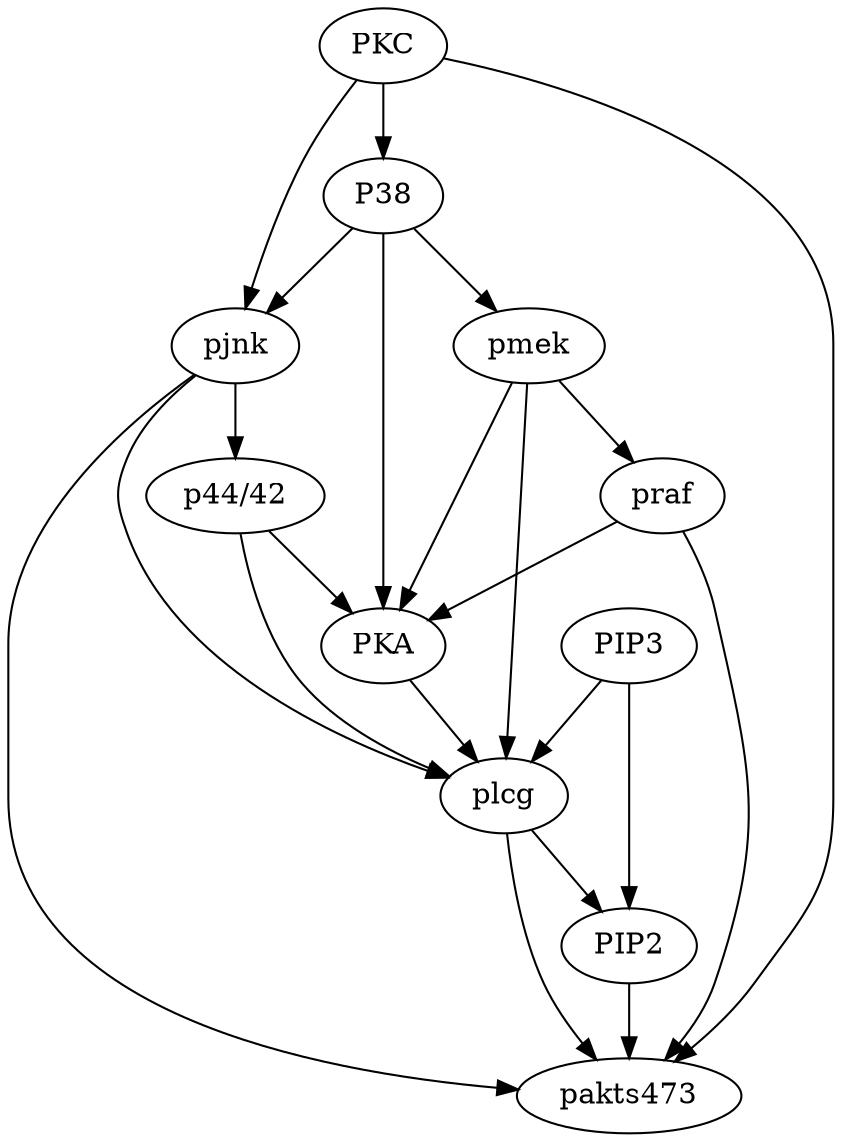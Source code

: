 strict digraph {praf; pmek; plcg; PIP2; PIP3; "p44/42"; pakts473; PKA; PKC; P38; pjnk; praf -> pakts473  [weight=1]; praf -> PKA  [weight=1]; pmek -> praf  [weight=1]; pmek -> plcg  [weight=1]; pmek -> PKA  [weight=1]; plcg -> PIP2  [weight=1]; PIP3 -> plcg  [weight=1]; PIP3 -> PIP2  [weight=1]; "p44/42" -> plcg  [weight=1]; "p44/42" -> PKA  [weight=1]; PKA -> plcg  [weight=1]; PKC -> P38  [weight=1]; PKC -> pjnk  [weight=1]; P38 -> pmek  [weight=1]; P38 -> pjnk  [weight=1]; P38 -> PKA  [weight=1]; pjnk -> plcg  [weight=1]; pjnk -> "p44/42"  [weight=1]; plcg -> pakts473 [weight=1]; PKC -> pakts473 [weight=1]; pjnk -> pakts473 [weight=1]; PIP2 -> pakts473 [weight=1];}